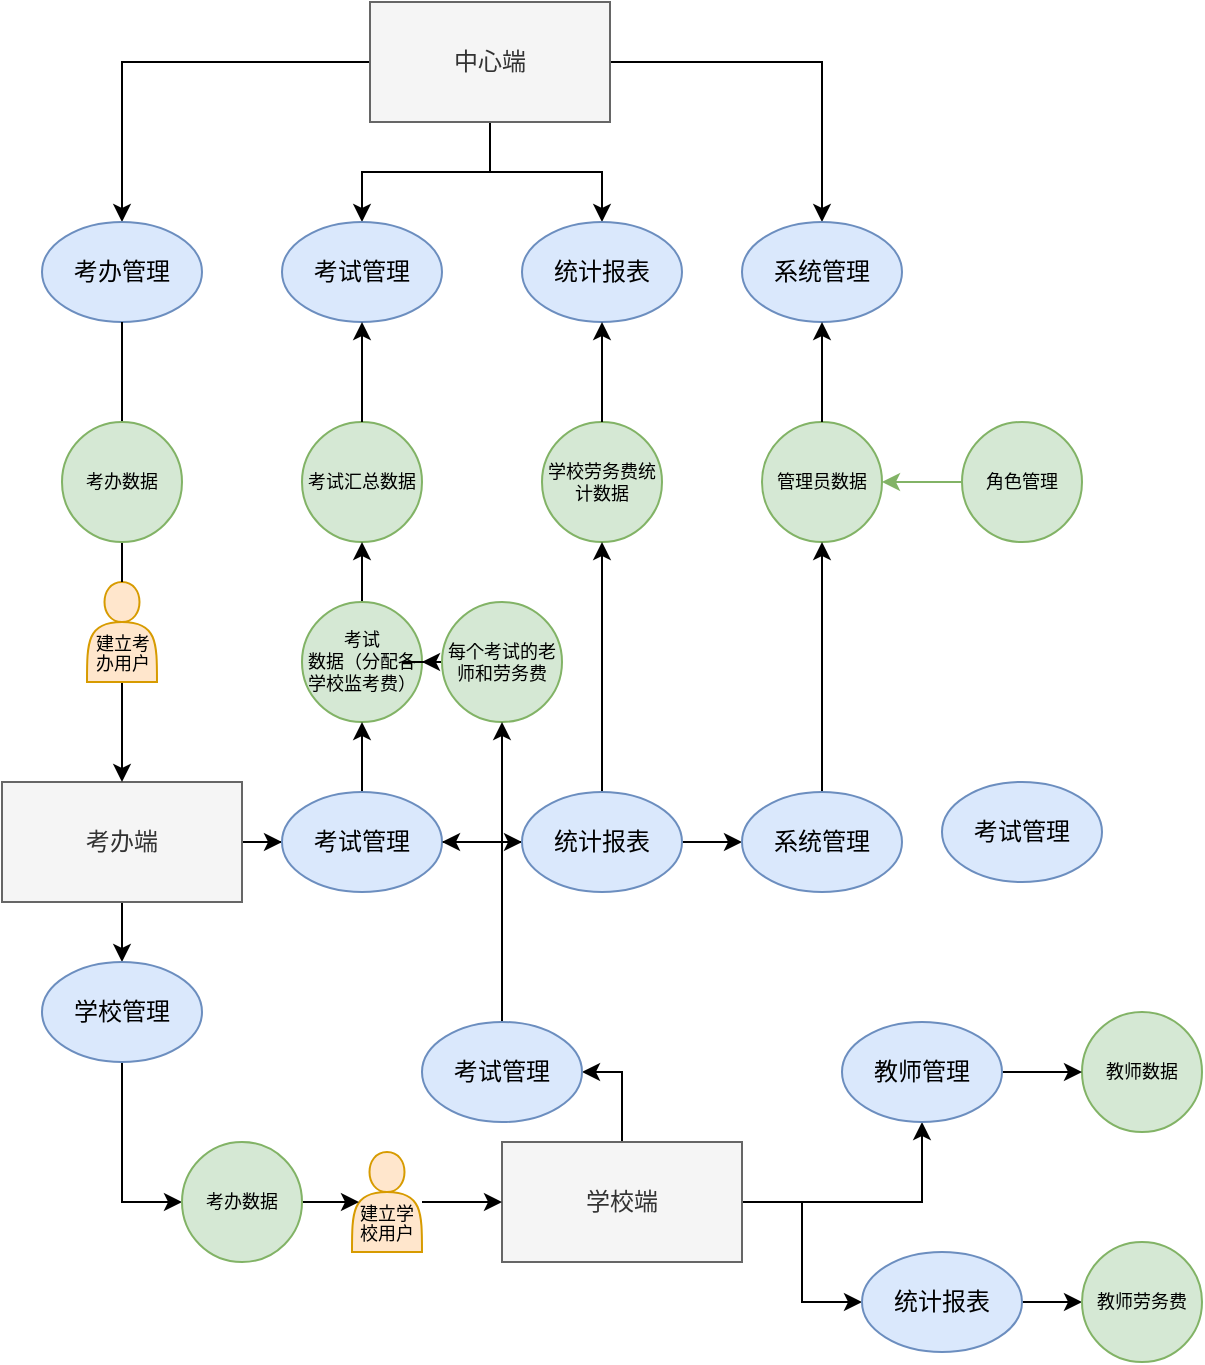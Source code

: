 <mxfile version="20.2.3" type="device"><diagram id="sOS2rA6LEE3TAYuJQNIN" name="第 1 页"><mxGraphModel dx="918" dy="648" grid="1" gridSize="10" guides="1" tooltips="1" connect="1" arrows="1" fold="1" page="1" pageScale="1" pageWidth="827" pageHeight="1169" math="0" shadow="0"><root><mxCell id="0"/><mxCell id="1" parent="0"/><mxCell id="0CCsr32LlQfbsUGdZWm8-25" style="edgeStyle=orthogonalEdgeStyle;rounded=0;orthogonalLoop=1;jettySize=auto;html=1;entryX=0.5;entryY=0;entryDx=0;entryDy=0;fontSize=9;" edge="1" parent="1" source="0CCsr32LlQfbsUGdZWm8-2" target="0CCsr32LlQfbsUGdZWm8-5"><mxGeometry relative="1" as="geometry"/></mxCell><mxCell id="0CCsr32LlQfbsUGdZWm8-26" style="edgeStyle=orthogonalEdgeStyle;rounded=0;orthogonalLoop=1;jettySize=auto;html=1;entryX=0.5;entryY=0;entryDx=0;entryDy=0;fontSize=9;" edge="1" parent="1" source="0CCsr32LlQfbsUGdZWm8-2" target="0CCsr32LlQfbsUGdZWm8-6"><mxGeometry relative="1" as="geometry"/></mxCell><mxCell id="0CCsr32LlQfbsUGdZWm8-27" style="edgeStyle=orthogonalEdgeStyle;rounded=0;orthogonalLoop=1;jettySize=auto;html=1;entryX=0.5;entryY=0;entryDx=0;entryDy=0;fontSize=9;" edge="1" parent="1" source="0CCsr32LlQfbsUGdZWm8-2" target="0CCsr32LlQfbsUGdZWm8-7"><mxGeometry relative="1" as="geometry"/></mxCell><mxCell id="0CCsr32LlQfbsUGdZWm8-28" style="edgeStyle=orthogonalEdgeStyle;rounded=0;orthogonalLoop=1;jettySize=auto;html=1;entryX=0.5;entryY=0;entryDx=0;entryDy=0;fontSize=9;" edge="1" parent="1" source="0CCsr32LlQfbsUGdZWm8-2" target="0CCsr32LlQfbsUGdZWm8-8"><mxGeometry relative="1" as="geometry"/></mxCell><mxCell id="0CCsr32LlQfbsUGdZWm8-2" value="中心端" style="rounded=0;whiteSpace=wrap;html=1;fillColor=#f5f5f5;fontColor=#333333;strokeColor=#666666;" vertex="1" parent="1"><mxGeometry x="354" y="90" width="120" height="60" as="geometry"/></mxCell><mxCell id="0CCsr32LlQfbsUGdZWm8-38" style="edgeStyle=orthogonalEdgeStyle;rounded=0;orthogonalLoop=1;jettySize=auto;html=1;fontSize=9;" edge="1" parent="1" source="0CCsr32LlQfbsUGdZWm8-3" target="0CCsr32LlQfbsUGdZWm8-32"><mxGeometry relative="1" as="geometry"/></mxCell><mxCell id="0CCsr32LlQfbsUGdZWm8-48" style="edgeStyle=orthogonalEdgeStyle;rounded=0;orthogonalLoop=1;jettySize=auto;html=1;entryX=0;entryY=0.5;entryDx=0;entryDy=0;fontSize=9;" edge="1" parent="1" source="0CCsr32LlQfbsUGdZWm8-3" target="0CCsr32LlQfbsUGdZWm8-47"><mxGeometry relative="1" as="geometry"/></mxCell><mxCell id="0CCsr32LlQfbsUGdZWm8-3" value="考办端" style="rounded=0;whiteSpace=wrap;html=1;fillColor=#f5f5f5;fontColor=#333333;strokeColor=#666666;" vertex="1" parent="1"><mxGeometry x="170" y="480" width="120" height="60" as="geometry"/></mxCell><mxCell id="0CCsr32LlQfbsUGdZWm8-58" style="edgeStyle=orthogonalEdgeStyle;rounded=0;orthogonalLoop=1;jettySize=auto;html=1;fontSize=9;" edge="1" parent="1" source="0CCsr32LlQfbsUGdZWm8-4" target="0CCsr32LlQfbsUGdZWm8-57"><mxGeometry relative="1" as="geometry"/></mxCell><mxCell id="0CCsr32LlQfbsUGdZWm8-69" style="edgeStyle=orthogonalEdgeStyle;rounded=0;orthogonalLoop=1;jettySize=auto;html=1;entryX=1;entryY=0.5;entryDx=0;entryDy=0;fontSize=9;" edge="1" parent="1" source="0CCsr32LlQfbsUGdZWm8-4" target="0CCsr32LlQfbsUGdZWm8-68"><mxGeometry relative="1" as="geometry"/></mxCell><mxCell id="0CCsr32LlQfbsUGdZWm8-75" style="edgeStyle=orthogonalEdgeStyle;rounded=0;orthogonalLoop=1;jettySize=auto;html=1;entryX=0;entryY=0.5;entryDx=0;entryDy=0;fontSize=9;" edge="1" parent="1" source="0CCsr32LlQfbsUGdZWm8-4" target="0CCsr32LlQfbsUGdZWm8-72"><mxGeometry relative="1" as="geometry"/></mxCell><mxCell id="0CCsr32LlQfbsUGdZWm8-4" value="学校端" style="rounded=0;whiteSpace=wrap;html=1;fillColor=#f5f5f5;fontColor=#333333;strokeColor=#666666;" vertex="1" parent="1"><mxGeometry x="420" y="660" width="120" height="60" as="geometry"/></mxCell><mxCell id="0CCsr32LlQfbsUGdZWm8-5" value="考办管理" style="ellipse;whiteSpace=wrap;html=1;fillColor=#dae8fc;strokeColor=#6c8ebf;" vertex="1" parent="1"><mxGeometry x="190" y="200" width="80" height="50" as="geometry"/></mxCell><mxCell id="0CCsr32LlQfbsUGdZWm8-6" value="考试管理" style="ellipse;whiteSpace=wrap;html=1;fillColor=#dae8fc;strokeColor=#6c8ebf;" vertex="1" parent="1"><mxGeometry x="310" y="200" width="80" height="50" as="geometry"/></mxCell><mxCell id="0CCsr32LlQfbsUGdZWm8-7" value="统计报表" style="ellipse;whiteSpace=wrap;html=1;fillColor=#dae8fc;strokeColor=#6c8ebf;" vertex="1" parent="1"><mxGeometry x="430" y="200" width="80" height="50" as="geometry"/></mxCell><mxCell id="0CCsr32LlQfbsUGdZWm8-8" value="系统管理" style="ellipse;whiteSpace=wrap;html=1;fillColor=#dae8fc;strokeColor=#6c8ebf;" vertex="1" parent="1"><mxGeometry x="540" y="200" width="80" height="50" as="geometry"/></mxCell><mxCell id="0CCsr32LlQfbsUGdZWm8-9" value="" style="endArrow=classic;html=1;rounded=0;entryX=0.5;entryY=0;entryDx=0;entryDy=0;exitX=0.5;exitY=1;exitDx=0;exitDy=0;startArrow=none;" edge="1" parent="1" source="0CCsr32LlQfbsUGdZWm8-14" target="0CCsr32LlQfbsUGdZWm8-3"><mxGeometry width="50" height="50" relative="1" as="geometry"><mxPoint x="230" y="320" as="sourcePoint"/><mxPoint x="420" y="270" as="targetPoint"/></mxGeometry></mxCell><mxCell id="0CCsr32LlQfbsUGdZWm8-12" value="" style="endArrow=none;html=1;rounded=0;entryX=0.5;entryY=0;entryDx=0;entryDy=0;exitX=0.5;exitY=1;exitDx=0;exitDy=0;" edge="1" parent="1" source="0CCsr32LlQfbsUGdZWm8-5"><mxGeometry width="50" height="50" relative="1" as="geometry"><mxPoint x="230" y="260" as="sourcePoint"/><mxPoint x="230" y="300" as="targetPoint"/></mxGeometry></mxCell><mxCell id="0CCsr32LlQfbsUGdZWm8-15" value="考试汇总数据" style="ellipse;whiteSpace=wrap;html=1;aspect=fixed;fontSize=9;fillColor=#d5e8d4;strokeColor=#82b366;" vertex="1" parent="1"><mxGeometry x="320" y="300" width="60" height="60" as="geometry"/></mxCell><mxCell id="0CCsr32LlQfbsUGdZWm8-17" value="学校劳务费统计数据" style="ellipse;whiteSpace=wrap;html=1;aspect=fixed;fontSize=9;fillColor=#d5e8d4;strokeColor=#82b366;" vertex="1" parent="1"><mxGeometry x="440" y="300" width="60" height="60" as="geometry"/></mxCell><mxCell id="0CCsr32LlQfbsUGdZWm8-18" value="" style="endArrow=classic;html=1;rounded=0;fontSize=9;entryX=0.5;entryY=1;entryDx=0;entryDy=0;exitX=0.5;exitY=0;exitDx=0;exitDy=0;" edge="1" parent="1" source="0CCsr32LlQfbsUGdZWm8-15" target="0CCsr32LlQfbsUGdZWm8-6"><mxGeometry width="50" height="50" relative="1" as="geometry"><mxPoint x="370" y="300" as="sourcePoint"/><mxPoint x="420" y="250" as="targetPoint"/></mxGeometry></mxCell><mxCell id="0CCsr32LlQfbsUGdZWm8-19" value="" style="endArrow=classic;html=1;rounded=0;fontSize=9;entryX=0.5;entryY=1;entryDx=0;entryDy=0;exitX=0.5;exitY=0;exitDx=0;exitDy=0;" edge="1" parent="1" source="0CCsr32LlQfbsUGdZWm8-17" target="0CCsr32LlQfbsUGdZWm8-7"><mxGeometry width="50" height="50" relative="1" as="geometry"><mxPoint x="470" y="290" as="sourcePoint"/><mxPoint x="500" y="250" as="targetPoint"/></mxGeometry></mxCell><mxCell id="0CCsr32LlQfbsUGdZWm8-20" value="角色管理" style="ellipse;whiteSpace=wrap;html=1;aspect=fixed;fontSize=9;fillColor=#d5e8d4;strokeColor=#82b366;" vertex="1" parent="1"><mxGeometry x="650" y="300" width="60" height="60" as="geometry"/></mxCell><mxCell id="0CCsr32LlQfbsUGdZWm8-21" value="管理员数据" style="ellipse;whiteSpace=wrap;html=1;aspect=fixed;fontSize=9;fillColor=#d5e8d4;strokeColor=#82b366;" vertex="1" parent="1"><mxGeometry x="550" y="300" width="60" height="60" as="geometry"/></mxCell><mxCell id="0CCsr32LlQfbsUGdZWm8-22" value="" style="endArrow=classic;html=1;rounded=0;fontSize=9;entryX=1;entryY=0.5;entryDx=0;entryDy=0;exitX=0;exitY=0.5;exitDx=0;exitDy=0;fillColor=#d5e8d4;strokeColor=#82b366;" edge="1" parent="1" source="0CCsr32LlQfbsUGdZWm8-20" target="0CCsr32LlQfbsUGdZWm8-21"><mxGeometry width="50" height="50" relative="1" as="geometry"><mxPoint x="610" y="360" as="sourcePoint"/><mxPoint x="660" y="310" as="targetPoint"/></mxGeometry></mxCell><mxCell id="0CCsr32LlQfbsUGdZWm8-23" value="" style="endArrow=classic;html=1;rounded=0;fontSize=9;exitX=0.5;exitY=0;exitDx=0;exitDy=0;" edge="1" parent="1" source="0CCsr32LlQfbsUGdZWm8-21" target="0CCsr32LlQfbsUGdZWm8-8"><mxGeometry width="50" height="50" relative="1" as="geometry"><mxPoint x="560" y="310" as="sourcePoint"/><mxPoint x="610" y="260" as="targetPoint"/></mxGeometry></mxCell><mxCell id="0CCsr32LlQfbsUGdZWm8-14" value="&lt;br&gt;&lt;br&gt;建立考办用户" style="shape=actor;whiteSpace=wrap;html=1;fontSize=9;labelPosition=center;verticalLabelPosition=middle;align=center;verticalAlign=middle;fillColor=#ffe6cc;strokeColor=#d79b00;" vertex="1" parent="1"><mxGeometry x="212.5" y="380" width="35" height="50" as="geometry"/></mxCell><mxCell id="0CCsr32LlQfbsUGdZWm8-29" value="" style="endArrow=none;html=1;rounded=0;entryX=0.5;entryY=0;entryDx=0;entryDy=0;startArrow=none;exitX=0.5;exitY=1;exitDx=0;exitDy=0;" edge="1" parent="1" source="0CCsr32LlQfbsUGdZWm8-30" target="0CCsr32LlQfbsUGdZWm8-14"><mxGeometry width="50" height="50" relative="1" as="geometry"><mxPoint x="230" y="340" as="sourcePoint"/><mxPoint x="230" y="450.0" as="targetPoint"/></mxGeometry></mxCell><mxCell id="0CCsr32LlQfbsUGdZWm8-30" value="考办数据" style="ellipse;whiteSpace=wrap;html=1;aspect=fixed;fontSize=9;fillColor=#d5e8d4;strokeColor=#82b366;" vertex="1" parent="1"><mxGeometry x="200" y="300" width="60" height="60" as="geometry"/></mxCell><mxCell id="0CCsr32LlQfbsUGdZWm8-39" style="edgeStyle=orthogonalEdgeStyle;rounded=0;orthogonalLoop=1;jettySize=auto;html=1;entryX=0;entryY=0.5;entryDx=0;entryDy=0;fontSize=9;" edge="1" parent="1" source="0CCsr32LlQfbsUGdZWm8-32" target="0CCsr32LlQfbsUGdZWm8-37"><mxGeometry relative="1" as="geometry"/></mxCell><mxCell id="0CCsr32LlQfbsUGdZWm8-32" value="学校管理" style="ellipse;whiteSpace=wrap;html=1;fillColor=#dae8fc;strokeColor=#6c8ebf;" vertex="1" parent="1"><mxGeometry x="190" y="570" width="80" height="50" as="geometry"/></mxCell><mxCell id="0CCsr32LlQfbsUGdZWm8-42" style="edgeStyle=orthogonalEdgeStyle;rounded=0;orthogonalLoop=1;jettySize=auto;html=1;entryX=0;entryY=0.5;entryDx=0;entryDy=0;fontSize=9;" edge="1" parent="1" source="0CCsr32LlQfbsUGdZWm8-35" target="0CCsr32LlQfbsUGdZWm8-4"><mxGeometry relative="1" as="geometry"/></mxCell><mxCell id="0CCsr32LlQfbsUGdZWm8-35" value="&lt;br&gt;&lt;br&gt;建立学校用户" style="shape=actor;whiteSpace=wrap;html=1;fontSize=9;labelPosition=center;verticalLabelPosition=middle;align=center;verticalAlign=middle;fillColor=#ffe6cc;strokeColor=#d79b00;" vertex="1" parent="1"><mxGeometry x="345" y="665" width="35" height="50" as="geometry"/></mxCell><mxCell id="0CCsr32LlQfbsUGdZWm8-40" style="edgeStyle=orthogonalEdgeStyle;rounded=0;orthogonalLoop=1;jettySize=auto;html=1;entryX=0.1;entryY=0.5;entryDx=0;entryDy=0;entryPerimeter=0;fontSize=9;" edge="1" parent="1" source="0CCsr32LlQfbsUGdZWm8-37" target="0CCsr32LlQfbsUGdZWm8-35"><mxGeometry relative="1" as="geometry"/></mxCell><mxCell id="0CCsr32LlQfbsUGdZWm8-37" value="考办数据" style="ellipse;whiteSpace=wrap;html=1;aspect=fixed;fontSize=9;fillColor=#d5e8d4;strokeColor=#82b366;" vertex="1" parent="1"><mxGeometry x="260" y="660" width="60" height="60" as="geometry"/></mxCell><mxCell id="0CCsr32LlQfbsUGdZWm8-46" style="edgeStyle=orthogonalEdgeStyle;rounded=0;orthogonalLoop=1;jettySize=auto;html=1;fontSize=9;" edge="1" parent="1" source="0CCsr32LlQfbsUGdZWm8-44" target="0CCsr32LlQfbsUGdZWm8-15"><mxGeometry relative="1" as="geometry"/></mxCell><mxCell id="0CCsr32LlQfbsUGdZWm8-44" value="考试&lt;br&gt;数据（分配各学校监考费）" style="ellipse;whiteSpace=wrap;html=1;aspect=fixed;fontSize=9;fillColor=#d5e8d4;strokeColor=#82b366;" vertex="1" parent="1"><mxGeometry x="320" y="390" width="60" height="60" as="geometry"/></mxCell><mxCell id="0CCsr32LlQfbsUGdZWm8-49" style="edgeStyle=orthogonalEdgeStyle;rounded=0;orthogonalLoop=1;jettySize=auto;html=1;entryX=0.5;entryY=1;entryDx=0;entryDy=0;fontSize=9;" edge="1" parent="1" source="0CCsr32LlQfbsUGdZWm8-47" target="0CCsr32LlQfbsUGdZWm8-44"><mxGeometry relative="1" as="geometry"/></mxCell><mxCell id="0CCsr32LlQfbsUGdZWm8-51" style="edgeStyle=orthogonalEdgeStyle;rounded=0;orthogonalLoop=1;jettySize=auto;html=1;fontSize=9;" edge="1" parent="1" source="0CCsr32LlQfbsUGdZWm8-47" target="0CCsr32LlQfbsUGdZWm8-50"><mxGeometry relative="1" as="geometry"/></mxCell><mxCell id="0CCsr32LlQfbsUGdZWm8-47" value="考试管理" style="ellipse;whiteSpace=wrap;html=1;fillColor=#dae8fc;strokeColor=#6c8ebf;" vertex="1" parent="1"><mxGeometry x="310" y="485" width="80" height="50" as="geometry"/></mxCell><mxCell id="0CCsr32LlQfbsUGdZWm8-52" style="edgeStyle=orthogonalEdgeStyle;rounded=0;orthogonalLoop=1;jettySize=auto;html=1;entryX=0.5;entryY=1;entryDx=0;entryDy=0;fontSize=9;" edge="1" parent="1" source="0CCsr32LlQfbsUGdZWm8-50" target="0CCsr32LlQfbsUGdZWm8-17"><mxGeometry relative="1" as="geometry"/></mxCell><mxCell id="0CCsr32LlQfbsUGdZWm8-54" style="edgeStyle=orthogonalEdgeStyle;rounded=0;orthogonalLoop=1;jettySize=auto;html=1;entryX=0;entryY=0.5;entryDx=0;entryDy=0;fontSize=9;" edge="1" parent="1" source="0CCsr32LlQfbsUGdZWm8-50" target="0CCsr32LlQfbsUGdZWm8-53"><mxGeometry relative="1" as="geometry"/></mxCell><mxCell id="0CCsr32LlQfbsUGdZWm8-71" value="" style="edgeStyle=orthogonalEdgeStyle;rounded=0;orthogonalLoop=1;jettySize=auto;html=1;fontSize=9;" edge="1" parent="1" source="0CCsr32LlQfbsUGdZWm8-50" target="0CCsr32LlQfbsUGdZWm8-47"><mxGeometry relative="1" as="geometry"/></mxCell><mxCell id="0CCsr32LlQfbsUGdZWm8-50" value="统计报表" style="ellipse;whiteSpace=wrap;html=1;fillColor=#dae8fc;strokeColor=#6c8ebf;" vertex="1" parent="1"><mxGeometry x="430" y="485" width="80" height="50" as="geometry"/></mxCell><mxCell id="0CCsr32LlQfbsUGdZWm8-55" style="edgeStyle=orthogonalEdgeStyle;rounded=0;orthogonalLoop=1;jettySize=auto;html=1;entryX=0.5;entryY=1;entryDx=0;entryDy=0;fontSize=9;" edge="1" parent="1" source="0CCsr32LlQfbsUGdZWm8-53" target="0CCsr32LlQfbsUGdZWm8-21"><mxGeometry relative="1" as="geometry"/></mxCell><mxCell id="0CCsr32LlQfbsUGdZWm8-53" value="系统管理" style="ellipse;whiteSpace=wrap;html=1;fillColor=#dae8fc;strokeColor=#6c8ebf;" vertex="1" parent="1"><mxGeometry x="540" y="485" width="80" height="50" as="geometry"/></mxCell><mxCell id="0CCsr32LlQfbsUGdZWm8-56" value="教师数据" style="ellipse;whiteSpace=wrap;html=1;aspect=fixed;fontSize=9;fillColor=#d5e8d4;strokeColor=#82b366;" vertex="1" parent="1"><mxGeometry x="710" y="595" width="60" height="60" as="geometry"/></mxCell><mxCell id="0CCsr32LlQfbsUGdZWm8-60" style="edgeStyle=orthogonalEdgeStyle;rounded=0;orthogonalLoop=1;jettySize=auto;html=1;fontSize=9;" edge="1" parent="1" source="0CCsr32LlQfbsUGdZWm8-57" target="0CCsr32LlQfbsUGdZWm8-56"><mxGeometry relative="1" as="geometry"/></mxCell><mxCell id="0CCsr32LlQfbsUGdZWm8-57" value="教师管理" style="ellipse;whiteSpace=wrap;html=1;fillColor=#dae8fc;strokeColor=#6c8ebf;" vertex="1" parent="1"><mxGeometry x="590" y="600" width="80" height="50" as="geometry"/></mxCell><mxCell id="0CCsr32LlQfbsUGdZWm8-61" value="考试管理" style="ellipse;whiteSpace=wrap;html=1;fillColor=#dae8fc;strokeColor=#6c8ebf;" vertex="1" parent="1"><mxGeometry x="640" y="480" width="80" height="50" as="geometry"/></mxCell><mxCell id="0CCsr32LlQfbsUGdZWm8-66" style="edgeStyle=orthogonalEdgeStyle;rounded=0;orthogonalLoop=1;jettySize=auto;html=1;entryX=1;entryY=0.5;entryDx=0;entryDy=0;fontSize=9;" edge="1" parent="1" source="0CCsr32LlQfbsUGdZWm8-62" target="0CCsr32LlQfbsUGdZWm8-44"><mxGeometry relative="1" as="geometry"/></mxCell><mxCell id="0CCsr32LlQfbsUGdZWm8-62" value="每个考试的老师和劳务费" style="ellipse;whiteSpace=wrap;html=1;aspect=fixed;fontSize=9;fillColor=#d5e8d4;strokeColor=#82b366;" vertex="1" parent="1"><mxGeometry x="390" y="390" width="60" height="60" as="geometry"/></mxCell><mxCell id="0CCsr32LlQfbsUGdZWm8-70" style="edgeStyle=orthogonalEdgeStyle;rounded=0;orthogonalLoop=1;jettySize=auto;html=1;entryX=0.5;entryY=1;entryDx=0;entryDy=0;fontSize=9;" edge="1" parent="1" source="0CCsr32LlQfbsUGdZWm8-68" target="0CCsr32LlQfbsUGdZWm8-62"><mxGeometry relative="1" as="geometry"/></mxCell><mxCell id="0CCsr32LlQfbsUGdZWm8-68" value="考试管理" style="ellipse;whiteSpace=wrap;html=1;fillColor=#dae8fc;strokeColor=#6c8ebf;" vertex="1" parent="1"><mxGeometry x="380" y="600" width="80" height="50" as="geometry"/></mxCell><mxCell id="0CCsr32LlQfbsUGdZWm8-77" style="edgeStyle=orthogonalEdgeStyle;rounded=0;orthogonalLoop=1;jettySize=auto;html=1;entryX=0;entryY=0.5;entryDx=0;entryDy=0;fontSize=9;" edge="1" parent="1" source="0CCsr32LlQfbsUGdZWm8-72" target="0CCsr32LlQfbsUGdZWm8-76"><mxGeometry relative="1" as="geometry"/></mxCell><mxCell id="0CCsr32LlQfbsUGdZWm8-72" value="统计报表" style="ellipse;whiteSpace=wrap;html=1;fillColor=#dae8fc;strokeColor=#6c8ebf;" vertex="1" parent="1"><mxGeometry x="600" y="715" width="80" height="50" as="geometry"/></mxCell><mxCell id="0CCsr32LlQfbsUGdZWm8-76" value="教师劳务费" style="ellipse;whiteSpace=wrap;html=1;aspect=fixed;fontSize=9;fillColor=#d5e8d4;strokeColor=#82b366;" vertex="1" parent="1"><mxGeometry x="710" y="710" width="60" height="60" as="geometry"/></mxCell></root></mxGraphModel></diagram></mxfile>